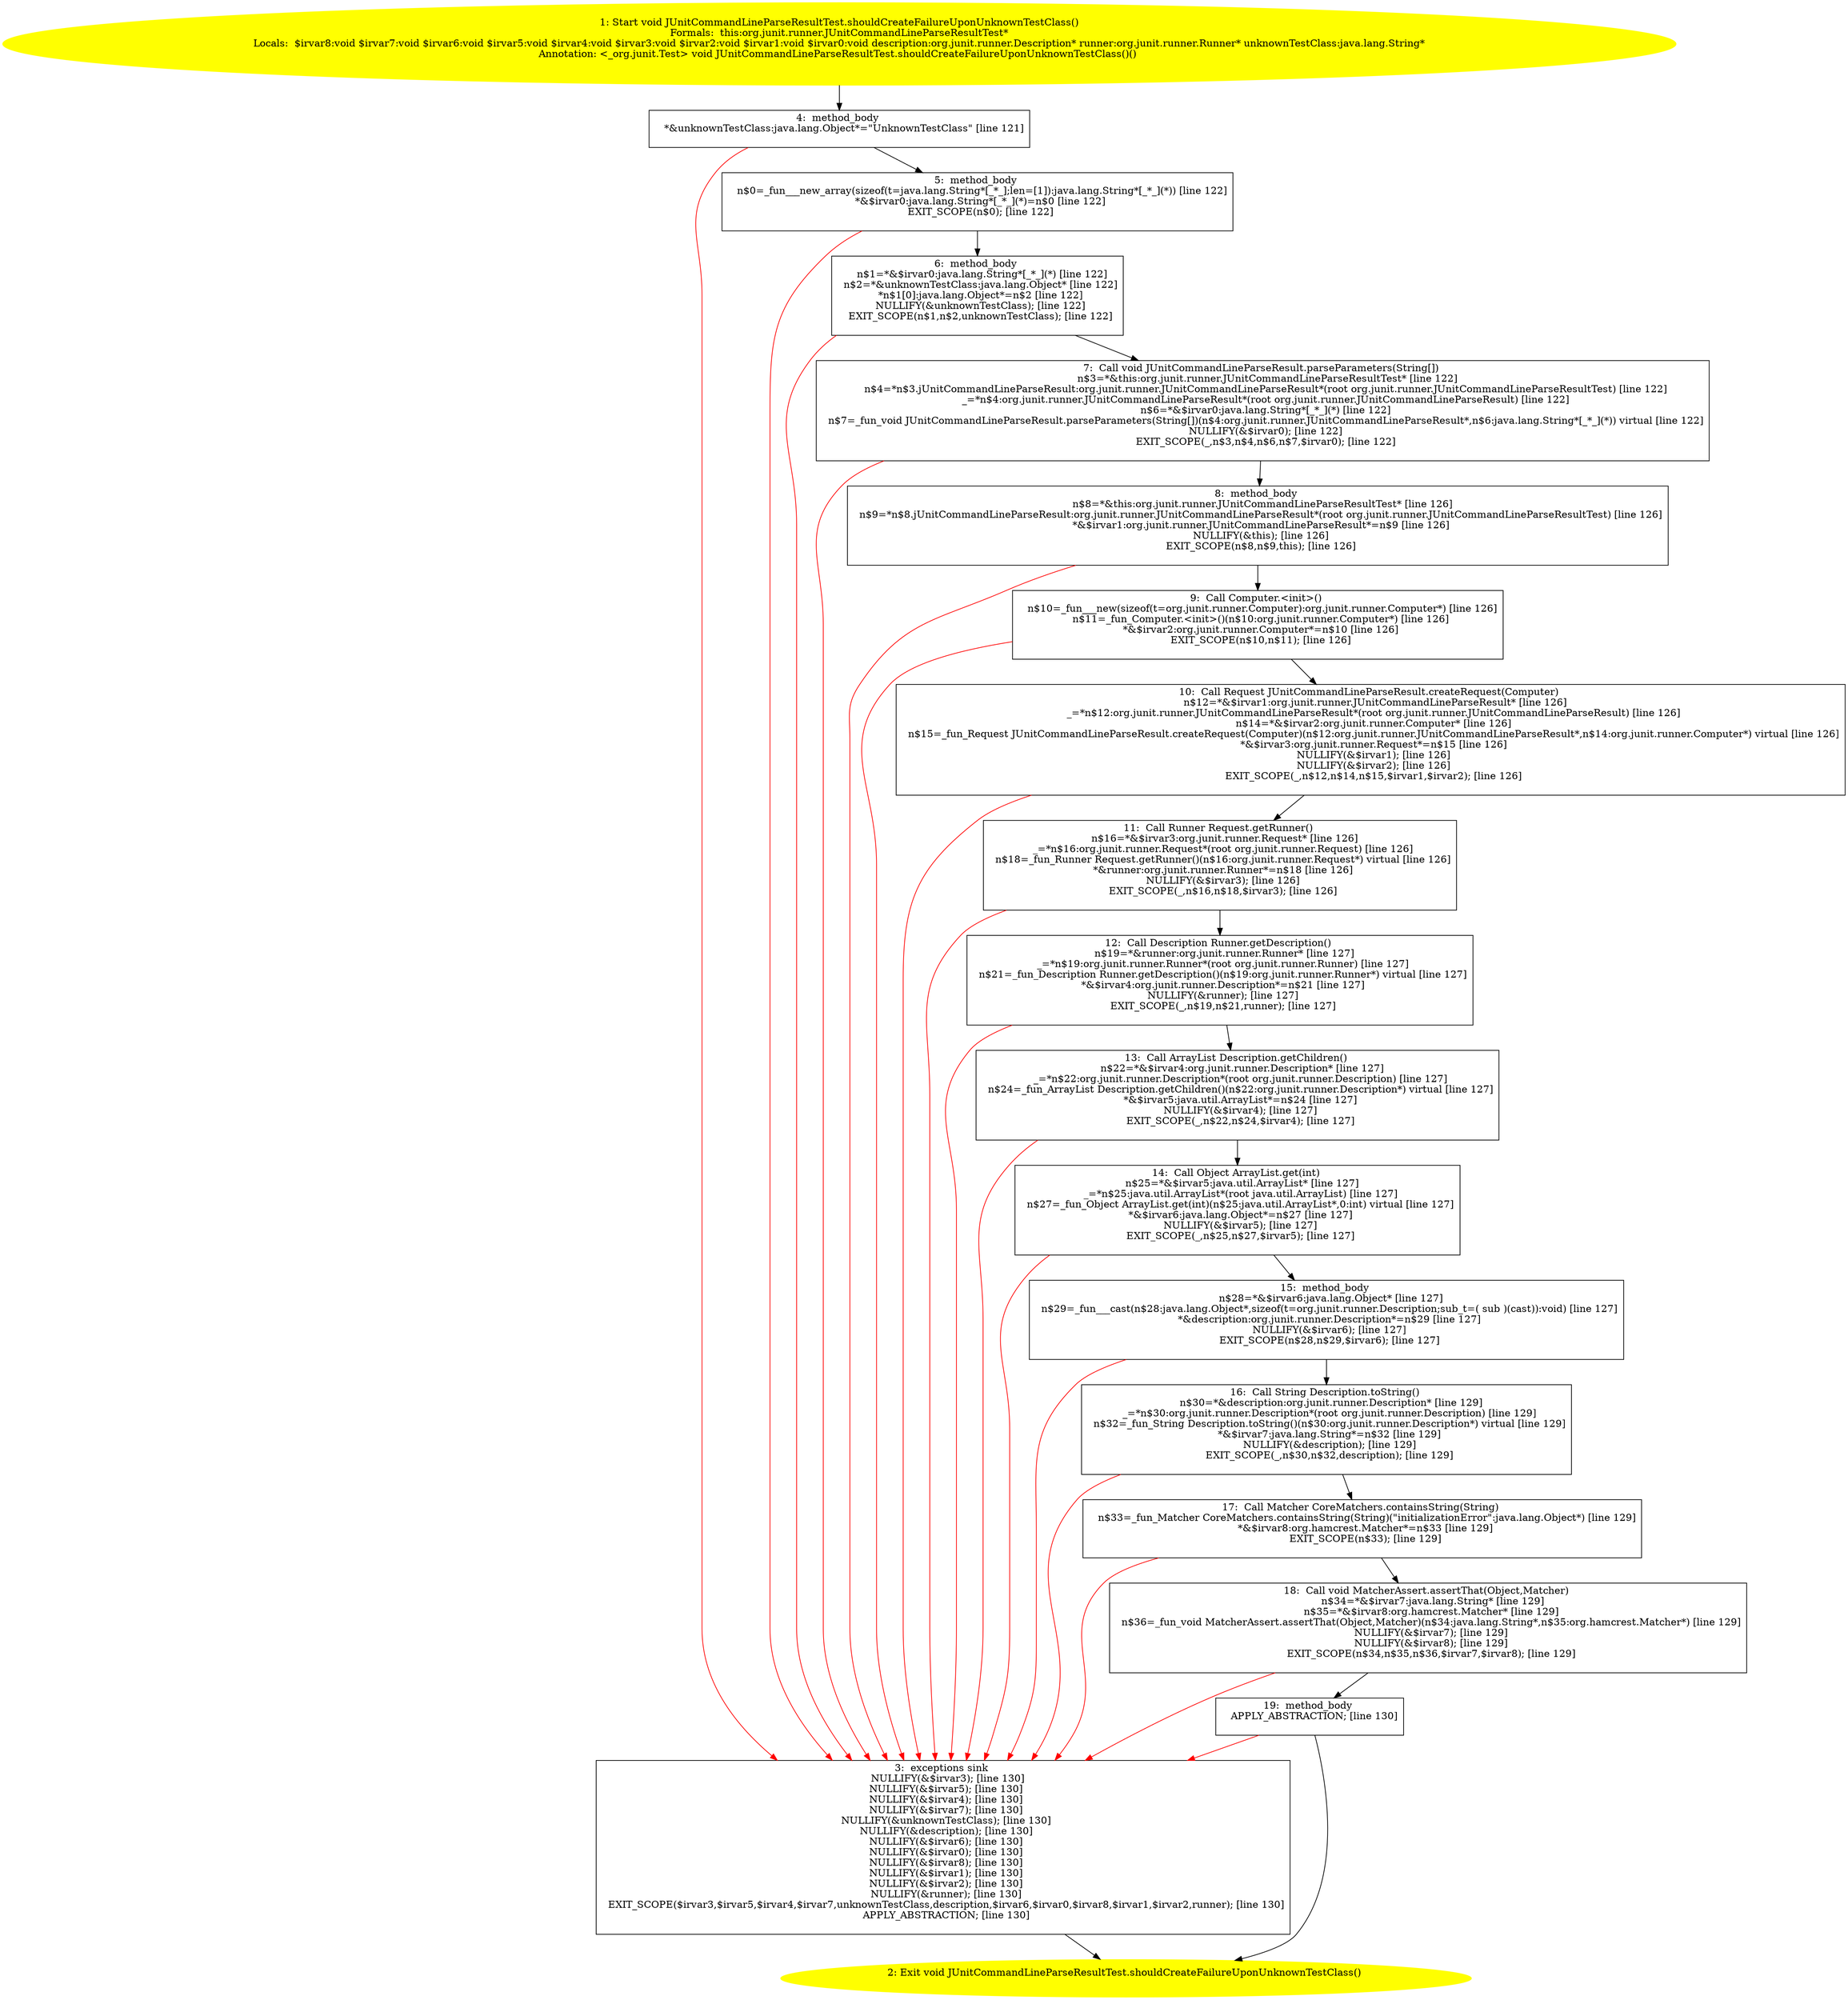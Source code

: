 /* @generated */
digraph cfg {
"org.junit.runner.JUnitCommandLineParseResultTest.shouldCreateFailureUponUnknownTestClass():void.8239b0be2a575985647ec9594f719732_1" [label="1: Start void JUnitCommandLineParseResultTest.shouldCreateFailureUponUnknownTestClass()\nFormals:  this:org.junit.runner.JUnitCommandLineParseResultTest*\nLocals:  $irvar8:void $irvar7:void $irvar6:void $irvar5:void $irvar4:void $irvar3:void $irvar2:void $irvar1:void $irvar0:void description:org.junit.runner.Description* runner:org.junit.runner.Runner* unknownTestClass:java.lang.String*\nAnnotation: <_org.junit.Test> void JUnitCommandLineParseResultTest.shouldCreateFailureUponUnknownTestClass()() \n  " color=yellow style=filled]
	

	 "org.junit.runner.JUnitCommandLineParseResultTest.shouldCreateFailureUponUnknownTestClass():void.8239b0be2a575985647ec9594f719732_1" -> "org.junit.runner.JUnitCommandLineParseResultTest.shouldCreateFailureUponUnknownTestClass():void.8239b0be2a575985647ec9594f719732_4" ;
"org.junit.runner.JUnitCommandLineParseResultTest.shouldCreateFailureUponUnknownTestClass():void.8239b0be2a575985647ec9594f719732_2" [label="2: Exit void JUnitCommandLineParseResultTest.shouldCreateFailureUponUnknownTestClass() \n  " color=yellow style=filled]
	

"org.junit.runner.JUnitCommandLineParseResultTest.shouldCreateFailureUponUnknownTestClass():void.8239b0be2a575985647ec9594f719732_3" [label="3:  exceptions sink \n   NULLIFY(&$irvar3); [line 130]\n  NULLIFY(&$irvar5); [line 130]\n  NULLIFY(&$irvar4); [line 130]\n  NULLIFY(&$irvar7); [line 130]\n  NULLIFY(&unknownTestClass); [line 130]\n  NULLIFY(&description); [line 130]\n  NULLIFY(&$irvar6); [line 130]\n  NULLIFY(&$irvar0); [line 130]\n  NULLIFY(&$irvar8); [line 130]\n  NULLIFY(&$irvar1); [line 130]\n  NULLIFY(&$irvar2); [line 130]\n  NULLIFY(&runner); [line 130]\n  EXIT_SCOPE($irvar3,$irvar5,$irvar4,$irvar7,unknownTestClass,description,$irvar6,$irvar0,$irvar8,$irvar1,$irvar2,runner); [line 130]\n  APPLY_ABSTRACTION; [line 130]\n " shape="box"]
	

	 "org.junit.runner.JUnitCommandLineParseResultTest.shouldCreateFailureUponUnknownTestClass():void.8239b0be2a575985647ec9594f719732_3" -> "org.junit.runner.JUnitCommandLineParseResultTest.shouldCreateFailureUponUnknownTestClass():void.8239b0be2a575985647ec9594f719732_2" ;
"org.junit.runner.JUnitCommandLineParseResultTest.shouldCreateFailureUponUnknownTestClass():void.8239b0be2a575985647ec9594f719732_4" [label="4:  method_body \n   *&unknownTestClass:java.lang.Object*=\"UnknownTestClass\" [line 121]\n " shape="box"]
	

	 "org.junit.runner.JUnitCommandLineParseResultTest.shouldCreateFailureUponUnknownTestClass():void.8239b0be2a575985647ec9594f719732_4" -> "org.junit.runner.JUnitCommandLineParseResultTest.shouldCreateFailureUponUnknownTestClass():void.8239b0be2a575985647ec9594f719732_5" ;
	 "org.junit.runner.JUnitCommandLineParseResultTest.shouldCreateFailureUponUnknownTestClass():void.8239b0be2a575985647ec9594f719732_4" -> "org.junit.runner.JUnitCommandLineParseResultTest.shouldCreateFailureUponUnknownTestClass():void.8239b0be2a575985647ec9594f719732_3" [color="red" ];
"org.junit.runner.JUnitCommandLineParseResultTest.shouldCreateFailureUponUnknownTestClass():void.8239b0be2a575985647ec9594f719732_5" [label="5:  method_body \n   n$0=_fun___new_array(sizeof(t=java.lang.String*[_*_];len=[1]):java.lang.String*[_*_](*)) [line 122]\n  *&$irvar0:java.lang.String*[_*_](*)=n$0 [line 122]\n  EXIT_SCOPE(n$0); [line 122]\n " shape="box"]
	

	 "org.junit.runner.JUnitCommandLineParseResultTest.shouldCreateFailureUponUnknownTestClass():void.8239b0be2a575985647ec9594f719732_5" -> "org.junit.runner.JUnitCommandLineParseResultTest.shouldCreateFailureUponUnknownTestClass():void.8239b0be2a575985647ec9594f719732_6" ;
	 "org.junit.runner.JUnitCommandLineParseResultTest.shouldCreateFailureUponUnknownTestClass():void.8239b0be2a575985647ec9594f719732_5" -> "org.junit.runner.JUnitCommandLineParseResultTest.shouldCreateFailureUponUnknownTestClass():void.8239b0be2a575985647ec9594f719732_3" [color="red" ];
"org.junit.runner.JUnitCommandLineParseResultTest.shouldCreateFailureUponUnknownTestClass():void.8239b0be2a575985647ec9594f719732_6" [label="6:  method_body \n   n$1=*&$irvar0:java.lang.String*[_*_](*) [line 122]\n  n$2=*&unknownTestClass:java.lang.Object* [line 122]\n  *n$1[0]:java.lang.Object*=n$2 [line 122]\n  NULLIFY(&unknownTestClass); [line 122]\n  EXIT_SCOPE(n$1,n$2,unknownTestClass); [line 122]\n " shape="box"]
	

	 "org.junit.runner.JUnitCommandLineParseResultTest.shouldCreateFailureUponUnknownTestClass():void.8239b0be2a575985647ec9594f719732_6" -> "org.junit.runner.JUnitCommandLineParseResultTest.shouldCreateFailureUponUnknownTestClass():void.8239b0be2a575985647ec9594f719732_7" ;
	 "org.junit.runner.JUnitCommandLineParseResultTest.shouldCreateFailureUponUnknownTestClass():void.8239b0be2a575985647ec9594f719732_6" -> "org.junit.runner.JUnitCommandLineParseResultTest.shouldCreateFailureUponUnknownTestClass():void.8239b0be2a575985647ec9594f719732_3" [color="red" ];
"org.junit.runner.JUnitCommandLineParseResultTest.shouldCreateFailureUponUnknownTestClass():void.8239b0be2a575985647ec9594f719732_7" [label="7:  Call void JUnitCommandLineParseResult.parseParameters(String[]) \n   n$3=*&this:org.junit.runner.JUnitCommandLineParseResultTest* [line 122]\n  n$4=*n$3.jUnitCommandLineParseResult:org.junit.runner.JUnitCommandLineParseResult*(root org.junit.runner.JUnitCommandLineParseResultTest) [line 122]\n  _=*n$4:org.junit.runner.JUnitCommandLineParseResult*(root org.junit.runner.JUnitCommandLineParseResult) [line 122]\n  n$6=*&$irvar0:java.lang.String*[_*_](*) [line 122]\n  n$7=_fun_void JUnitCommandLineParseResult.parseParameters(String[])(n$4:org.junit.runner.JUnitCommandLineParseResult*,n$6:java.lang.String*[_*_](*)) virtual [line 122]\n  NULLIFY(&$irvar0); [line 122]\n  EXIT_SCOPE(_,n$3,n$4,n$6,n$7,$irvar0); [line 122]\n " shape="box"]
	

	 "org.junit.runner.JUnitCommandLineParseResultTest.shouldCreateFailureUponUnknownTestClass():void.8239b0be2a575985647ec9594f719732_7" -> "org.junit.runner.JUnitCommandLineParseResultTest.shouldCreateFailureUponUnknownTestClass():void.8239b0be2a575985647ec9594f719732_8" ;
	 "org.junit.runner.JUnitCommandLineParseResultTest.shouldCreateFailureUponUnknownTestClass():void.8239b0be2a575985647ec9594f719732_7" -> "org.junit.runner.JUnitCommandLineParseResultTest.shouldCreateFailureUponUnknownTestClass():void.8239b0be2a575985647ec9594f719732_3" [color="red" ];
"org.junit.runner.JUnitCommandLineParseResultTest.shouldCreateFailureUponUnknownTestClass():void.8239b0be2a575985647ec9594f719732_8" [label="8:  method_body \n   n$8=*&this:org.junit.runner.JUnitCommandLineParseResultTest* [line 126]\n  n$9=*n$8.jUnitCommandLineParseResult:org.junit.runner.JUnitCommandLineParseResult*(root org.junit.runner.JUnitCommandLineParseResultTest) [line 126]\n  *&$irvar1:org.junit.runner.JUnitCommandLineParseResult*=n$9 [line 126]\n  NULLIFY(&this); [line 126]\n  EXIT_SCOPE(n$8,n$9,this); [line 126]\n " shape="box"]
	

	 "org.junit.runner.JUnitCommandLineParseResultTest.shouldCreateFailureUponUnknownTestClass():void.8239b0be2a575985647ec9594f719732_8" -> "org.junit.runner.JUnitCommandLineParseResultTest.shouldCreateFailureUponUnknownTestClass():void.8239b0be2a575985647ec9594f719732_9" ;
	 "org.junit.runner.JUnitCommandLineParseResultTest.shouldCreateFailureUponUnknownTestClass():void.8239b0be2a575985647ec9594f719732_8" -> "org.junit.runner.JUnitCommandLineParseResultTest.shouldCreateFailureUponUnknownTestClass():void.8239b0be2a575985647ec9594f719732_3" [color="red" ];
"org.junit.runner.JUnitCommandLineParseResultTest.shouldCreateFailureUponUnknownTestClass():void.8239b0be2a575985647ec9594f719732_9" [label="9:  Call Computer.<init>() \n   n$10=_fun___new(sizeof(t=org.junit.runner.Computer):org.junit.runner.Computer*) [line 126]\n  n$11=_fun_Computer.<init>()(n$10:org.junit.runner.Computer*) [line 126]\n  *&$irvar2:org.junit.runner.Computer*=n$10 [line 126]\n  EXIT_SCOPE(n$10,n$11); [line 126]\n " shape="box"]
	

	 "org.junit.runner.JUnitCommandLineParseResultTest.shouldCreateFailureUponUnknownTestClass():void.8239b0be2a575985647ec9594f719732_9" -> "org.junit.runner.JUnitCommandLineParseResultTest.shouldCreateFailureUponUnknownTestClass():void.8239b0be2a575985647ec9594f719732_10" ;
	 "org.junit.runner.JUnitCommandLineParseResultTest.shouldCreateFailureUponUnknownTestClass():void.8239b0be2a575985647ec9594f719732_9" -> "org.junit.runner.JUnitCommandLineParseResultTest.shouldCreateFailureUponUnknownTestClass():void.8239b0be2a575985647ec9594f719732_3" [color="red" ];
"org.junit.runner.JUnitCommandLineParseResultTest.shouldCreateFailureUponUnknownTestClass():void.8239b0be2a575985647ec9594f719732_10" [label="10:  Call Request JUnitCommandLineParseResult.createRequest(Computer) \n   n$12=*&$irvar1:org.junit.runner.JUnitCommandLineParseResult* [line 126]\n  _=*n$12:org.junit.runner.JUnitCommandLineParseResult*(root org.junit.runner.JUnitCommandLineParseResult) [line 126]\n  n$14=*&$irvar2:org.junit.runner.Computer* [line 126]\n  n$15=_fun_Request JUnitCommandLineParseResult.createRequest(Computer)(n$12:org.junit.runner.JUnitCommandLineParseResult*,n$14:org.junit.runner.Computer*) virtual [line 126]\n  *&$irvar3:org.junit.runner.Request*=n$15 [line 126]\n  NULLIFY(&$irvar1); [line 126]\n  NULLIFY(&$irvar2); [line 126]\n  EXIT_SCOPE(_,n$12,n$14,n$15,$irvar1,$irvar2); [line 126]\n " shape="box"]
	

	 "org.junit.runner.JUnitCommandLineParseResultTest.shouldCreateFailureUponUnknownTestClass():void.8239b0be2a575985647ec9594f719732_10" -> "org.junit.runner.JUnitCommandLineParseResultTest.shouldCreateFailureUponUnknownTestClass():void.8239b0be2a575985647ec9594f719732_11" ;
	 "org.junit.runner.JUnitCommandLineParseResultTest.shouldCreateFailureUponUnknownTestClass():void.8239b0be2a575985647ec9594f719732_10" -> "org.junit.runner.JUnitCommandLineParseResultTest.shouldCreateFailureUponUnknownTestClass():void.8239b0be2a575985647ec9594f719732_3" [color="red" ];
"org.junit.runner.JUnitCommandLineParseResultTest.shouldCreateFailureUponUnknownTestClass():void.8239b0be2a575985647ec9594f719732_11" [label="11:  Call Runner Request.getRunner() \n   n$16=*&$irvar3:org.junit.runner.Request* [line 126]\n  _=*n$16:org.junit.runner.Request*(root org.junit.runner.Request) [line 126]\n  n$18=_fun_Runner Request.getRunner()(n$16:org.junit.runner.Request*) virtual [line 126]\n  *&runner:org.junit.runner.Runner*=n$18 [line 126]\n  NULLIFY(&$irvar3); [line 126]\n  EXIT_SCOPE(_,n$16,n$18,$irvar3); [line 126]\n " shape="box"]
	

	 "org.junit.runner.JUnitCommandLineParseResultTest.shouldCreateFailureUponUnknownTestClass():void.8239b0be2a575985647ec9594f719732_11" -> "org.junit.runner.JUnitCommandLineParseResultTest.shouldCreateFailureUponUnknownTestClass():void.8239b0be2a575985647ec9594f719732_12" ;
	 "org.junit.runner.JUnitCommandLineParseResultTest.shouldCreateFailureUponUnknownTestClass():void.8239b0be2a575985647ec9594f719732_11" -> "org.junit.runner.JUnitCommandLineParseResultTest.shouldCreateFailureUponUnknownTestClass():void.8239b0be2a575985647ec9594f719732_3" [color="red" ];
"org.junit.runner.JUnitCommandLineParseResultTest.shouldCreateFailureUponUnknownTestClass():void.8239b0be2a575985647ec9594f719732_12" [label="12:  Call Description Runner.getDescription() \n   n$19=*&runner:org.junit.runner.Runner* [line 127]\n  _=*n$19:org.junit.runner.Runner*(root org.junit.runner.Runner) [line 127]\n  n$21=_fun_Description Runner.getDescription()(n$19:org.junit.runner.Runner*) virtual [line 127]\n  *&$irvar4:org.junit.runner.Description*=n$21 [line 127]\n  NULLIFY(&runner); [line 127]\n  EXIT_SCOPE(_,n$19,n$21,runner); [line 127]\n " shape="box"]
	

	 "org.junit.runner.JUnitCommandLineParseResultTest.shouldCreateFailureUponUnknownTestClass():void.8239b0be2a575985647ec9594f719732_12" -> "org.junit.runner.JUnitCommandLineParseResultTest.shouldCreateFailureUponUnknownTestClass():void.8239b0be2a575985647ec9594f719732_13" ;
	 "org.junit.runner.JUnitCommandLineParseResultTest.shouldCreateFailureUponUnknownTestClass():void.8239b0be2a575985647ec9594f719732_12" -> "org.junit.runner.JUnitCommandLineParseResultTest.shouldCreateFailureUponUnknownTestClass():void.8239b0be2a575985647ec9594f719732_3" [color="red" ];
"org.junit.runner.JUnitCommandLineParseResultTest.shouldCreateFailureUponUnknownTestClass():void.8239b0be2a575985647ec9594f719732_13" [label="13:  Call ArrayList Description.getChildren() \n   n$22=*&$irvar4:org.junit.runner.Description* [line 127]\n  _=*n$22:org.junit.runner.Description*(root org.junit.runner.Description) [line 127]\n  n$24=_fun_ArrayList Description.getChildren()(n$22:org.junit.runner.Description*) virtual [line 127]\n  *&$irvar5:java.util.ArrayList*=n$24 [line 127]\n  NULLIFY(&$irvar4); [line 127]\n  EXIT_SCOPE(_,n$22,n$24,$irvar4); [line 127]\n " shape="box"]
	

	 "org.junit.runner.JUnitCommandLineParseResultTest.shouldCreateFailureUponUnknownTestClass():void.8239b0be2a575985647ec9594f719732_13" -> "org.junit.runner.JUnitCommandLineParseResultTest.shouldCreateFailureUponUnknownTestClass():void.8239b0be2a575985647ec9594f719732_14" ;
	 "org.junit.runner.JUnitCommandLineParseResultTest.shouldCreateFailureUponUnknownTestClass():void.8239b0be2a575985647ec9594f719732_13" -> "org.junit.runner.JUnitCommandLineParseResultTest.shouldCreateFailureUponUnknownTestClass():void.8239b0be2a575985647ec9594f719732_3" [color="red" ];
"org.junit.runner.JUnitCommandLineParseResultTest.shouldCreateFailureUponUnknownTestClass():void.8239b0be2a575985647ec9594f719732_14" [label="14:  Call Object ArrayList.get(int) \n   n$25=*&$irvar5:java.util.ArrayList* [line 127]\n  _=*n$25:java.util.ArrayList*(root java.util.ArrayList) [line 127]\n  n$27=_fun_Object ArrayList.get(int)(n$25:java.util.ArrayList*,0:int) virtual [line 127]\n  *&$irvar6:java.lang.Object*=n$27 [line 127]\n  NULLIFY(&$irvar5); [line 127]\n  EXIT_SCOPE(_,n$25,n$27,$irvar5); [line 127]\n " shape="box"]
	

	 "org.junit.runner.JUnitCommandLineParseResultTest.shouldCreateFailureUponUnknownTestClass():void.8239b0be2a575985647ec9594f719732_14" -> "org.junit.runner.JUnitCommandLineParseResultTest.shouldCreateFailureUponUnknownTestClass():void.8239b0be2a575985647ec9594f719732_15" ;
	 "org.junit.runner.JUnitCommandLineParseResultTest.shouldCreateFailureUponUnknownTestClass():void.8239b0be2a575985647ec9594f719732_14" -> "org.junit.runner.JUnitCommandLineParseResultTest.shouldCreateFailureUponUnknownTestClass():void.8239b0be2a575985647ec9594f719732_3" [color="red" ];
"org.junit.runner.JUnitCommandLineParseResultTest.shouldCreateFailureUponUnknownTestClass():void.8239b0be2a575985647ec9594f719732_15" [label="15:  method_body \n   n$28=*&$irvar6:java.lang.Object* [line 127]\n  n$29=_fun___cast(n$28:java.lang.Object*,sizeof(t=org.junit.runner.Description;sub_t=( sub )(cast)):void) [line 127]\n  *&description:org.junit.runner.Description*=n$29 [line 127]\n  NULLIFY(&$irvar6); [line 127]\n  EXIT_SCOPE(n$28,n$29,$irvar6); [line 127]\n " shape="box"]
	

	 "org.junit.runner.JUnitCommandLineParseResultTest.shouldCreateFailureUponUnknownTestClass():void.8239b0be2a575985647ec9594f719732_15" -> "org.junit.runner.JUnitCommandLineParseResultTest.shouldCreateFailureUponUnknownTestClass():void.8239b0be2a575985647ec9594f719732_16" ;
	 "org.junit.runner.JUnitCommandLineParseResultTest.shouldCreateFailureUponUnknownTestClass():void.8239b0be2a575985647ec9594f719732_15" -> "org.junit.runner.JUnitCommandLineParseResultTest.shouldCreateFailureUponUnknownTestClass():void.8239b0be2a575985647ec9594f719732_3" [color="red" ];
"org.junit.runner.JUnitCommandLineParseResultTest.shouldCreateFailureUponUnknownTestClass():void.8239b0be2a575985647ec9594f719732_16" [label="16:  Call String Description.toString() \n   n$30=*&description:org.junit.runner.Description* [line 129]\n  _=*n$30:org.junit.runner.Description*(root org.junit.runner.Description) [line 129]\n  n$32=_fun_String Description.toString()(n$30:org.junit.runner.Description*) virtual [line 129]\n  *&$irvar7:java.lang.String*=n$32 [line 129]\n  NULLIFY(&description); [line 129]\n  EXIT_SCOPE(_,n$30,n$32,description); [line 129]\n " shape="box"]
	

	 "org.junit.runner.JUnitCommandLineParseResultTest.shouldCreateFailureUponUnknownTestClass():void.8239b0be2a575985647ec9594f719732_16" -> "org.junit.runner.JUnitCommandLineParseResultTest.shouldCreateFailureUponUnknownTestClass():void.8239b0be2a575985647ec9594f719732_17" ;
	 "org.junit.runner.JUnitCommandLineParseResultTest.shouldCreateFailureUponUnknownTestClass():void.8239b0be2a575985647ec9594f719732_16" -> "org.junit.runner.JUnitCommandLineParseResultTest.shouldCreateFailureUponUnknownTestClass():void.8239b0be2a575985647ec9594f719732_3" [color="red" ];
"org.junit.runner.JUnitCommandLineParseResultTest.shouldCreateFailureUponUnknownTestClass():void.8239b0be2a575985647ec9594f719732_17" [label="17:  Call Matcher CoreMatchers.containsString(String) \n   n$33=_fun_Matcher CoreMatchers.containsString(String)(\"initializationError\":java.lang.Object*) [line 129]\n  *&$irvar8:org.hamcrest.Matcher*=n$33 [line 129]\n  EXIT_SCOPE(n$33); [line 129]\n " shape="box"]
	

	 "org.junit.runner.JUnitCommandLineParseResultTest.shouldCreateFailureUponUnknownTestClass():void.8239b0be2a575985647ec9594f719732_17" -> "org.junit.runner.JUnitCommandLineParseResultTest.shouldCreateFailureUponUnknownTestClass():void.8239b0be2a575985647ec9594f719732_18" ;
	 "org.junit.runner.JUnitCommandLineParseResultTest.shouldCreateFailureUponUnknownTestClass():void.8239b0be2a575985647ec9594f719732_17" -> "org.junit.runner.JUnitCommandLineParseResultTest.shouldCreateFailureUponUnknownTestClass():void.8239b0be2a575985647ec9594f719732_3" [color="red" ];
"org.junit.runner.JUnitCommandLineParseResultTest.shouldCreateFailureUponUnknownTestClass():void.8239b0be2a575985647ec9594f719732_18" [label="18:  Call void MatcherAssert.assertThat(Object,Matcher) \n   n$34=*&$irvar7:java.lang.String* [line 129]\n  n$35=*&$irvar8:org.hamcrest.Matcher* [line 129]\n  n$36=_fun_void MatcherAssert.assertThat(Object,Matcher)(n$34:java.lang.String*,n$35:org.hamcrest.Matcher*) [line 129]\n  NULLIFY(&$irvar7); [line 129]\n  NULLIFY(&$irvar8); [line 129]\n  EXIT_SCOPE(n$34,n$35,n$36,$irvar7,$irvar8); [line 129]\n " shape="box"]
	

	 "org.junit.runner.JUnitCommandLineParseResultTest.shouldCreateFailureUponUnknownTestClass():void.8239b0be2a575985647ec9594f719732_18" -> "org.junit.runner.JUnitCommandLineParseResultTest.shouldCreateFailureUponUnknownTestClass():void.8239b0be2a575985647ec9594f719732_19" ;
	 "org.junit.runner.JUnitCommandLineParseResultTest.shouldCreateFailureUponUnknownTestClass():void.8239b0be2a575985647ec9594f719732_18" -> "org.junit.runner.JUnitCommandLineParseResultTest.shouldCreateFailureUponUnknownTestClass():void.8239b0be2a575985647ec9594f719732_3" [color="red" ];
"org.junit.runner.JUnitCommandLineParseResultTest.shouldCreateFailureUponUnknownTestClass():void.8239b0be2a575985647ec9594f719732_19" [label="19:  method_body \n   APPLY_ABSTRACTION; [line 130]\n " shape="box"]
	

	 "org.junit.runner.JUnitCommandLineParseResultTest.shouldCreateFailureUponUnknownTestClass():void.8239b0be2a575985647ec9594f719732_19" -> "org.junit.runner.JUnitCommandLineParseResultTest.shouldCreateFailureUponUnknownTestClass():void.8239b0be2a575985647ec9594f719732_2" ;
	 "org.junit.runner.JUnitCommandLineParseResultTest.shouldCreateFailureUponUnknownTestClass():void.8239b0be2a575985647ec9594f719732_19" -> "org.junit.runner.JUnitCommandLineParseResultTest.shouldCreateFailureUponUnknownTestClass():void.8239b0be2a575985647ec9594f719732_3" [color="red" ];
}
